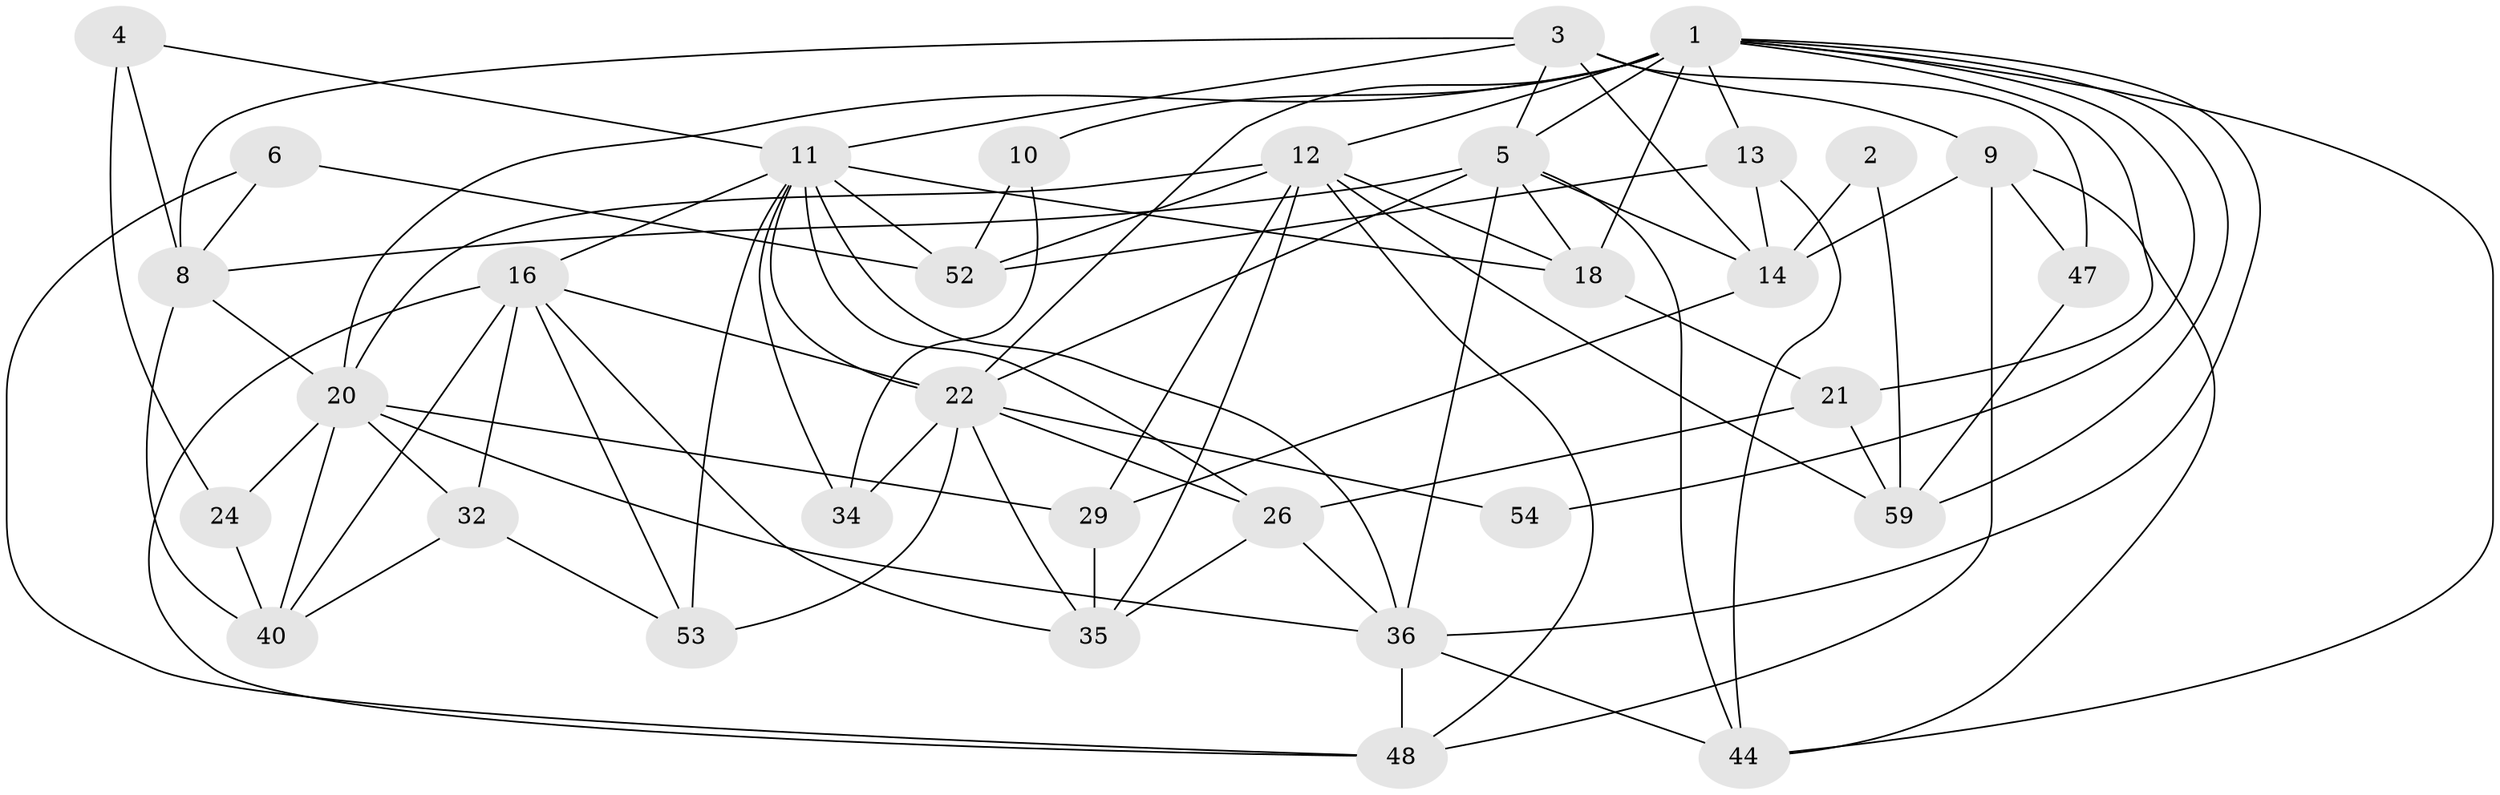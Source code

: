 // original degree distribution, {10: 0.014925373134328358, 2: 0.16417910447761194, 3: 0.23880597014925373, 5: 0.22388059701492538, 4: 0.23880597014925373, 6: 0.1044776119402985, 7: 0.014925373134328358}
// Generated by graph-tools (version 1.1) at 2025/15/03/09/25 04:15:01]
// undirected, 33 vertices, 87 edges
graph export_dot {
graph [start="1"]
  node [color=gray90,style=filled];
  1 [super="+7+30"];
  2;
  3 [super="+45"];
  4;
  5 [super="+17+27"];
  6 [super="+19"];
  8 [super="+61"];
  9;
  10 [super="+66"];
  11 [super="+43+46"];
  12 [super="+25+15+38"];
  13;
  14 [super="+33"];
  16 [super="+64"];
  18 [super="+23"];
  20 [super="+41+28"];
  21 [super="+65"];
  22 [super="+51+31"];
  24;
  26;
  29 [super="+57"];
  32;
  34;
  35 [super="+37"];
  36 [super="+50"];
  40 [super="+49+42"];
  44 [super="+56"];
  47;
  48;
  52 [super="+62+63"];
  53;
  54;
  59;
  1 -- 5;
  1 -- 10;
  1 -- 13;
  1 -- 54;
  1 -- 59;
  1 -- 18;
  1 -- 44;
  1 -- 21;
  1 -- 20;
  1 -- 36;
  1 -- 12;
  1 -- 22;
  2 -- 59;
  2 -- 14;
  3 -- 9;
  3 -- 5;
  3 -- 8;
  3 -- 47;
  3 -- 14;
  3 -- 11;
  4 -- 24;
  4 -- 8;
  4 -- 11;
  5 -- 18;
  5 -- 36 [weight=2];
  5 -- 8;
  5 -- 44;
  5 -- 22;
  5 -- 14;
  6 -- 8;
  6 -- 48;
  6 -- 52;
  8 -- 20;
  8 -- 40 [weight=2];
  9 -- 48;
  9 -- 44;
  9 -- 47;
  9 -- 14;
  10 -- 52;
  10 -- 34;
  11 -- 52 [weight=2];
  11 -- 34;
  11 -- 36;
  11 -- 53;
  11 -- 26;
  11 -- 16;
  11 -- 18;
  11 -- 22;
  12 -- 52 [weight=2];
  12 -- 35;
  12 -- 29;
  12 -- 48;
  12 -- 18;
  12 -- 20;
  12 -- 59;
  13 -- 44;
  13 -- 52;
  13 -- 14;
  14 -- 29;
  16 -- 22;
  16 -- 32;
  16 -- 48;
  16 -- 35;
  16 -- 53;
  16 -- 40;
  18 -- 21;
  20 -- 32;
  20 -- 36 [weight=2];
  20 -- 29;
  20 -- 40;
  20 -- 24;
  21 -- 59;
  21 -- 26;
  22 -- 53;
  22 -- 34;
  22 -- 35 [weight=2];
  22 -- 26;
  22 -- 54;
  24 -- 40;
  26 -- 36;
  26 -- 35;
  29 -- 35 [weight=2];
  32 -- 53;
  32 -- 40;
  36 -- 48;
  36 -- 44;
  47 -- 59;
}

